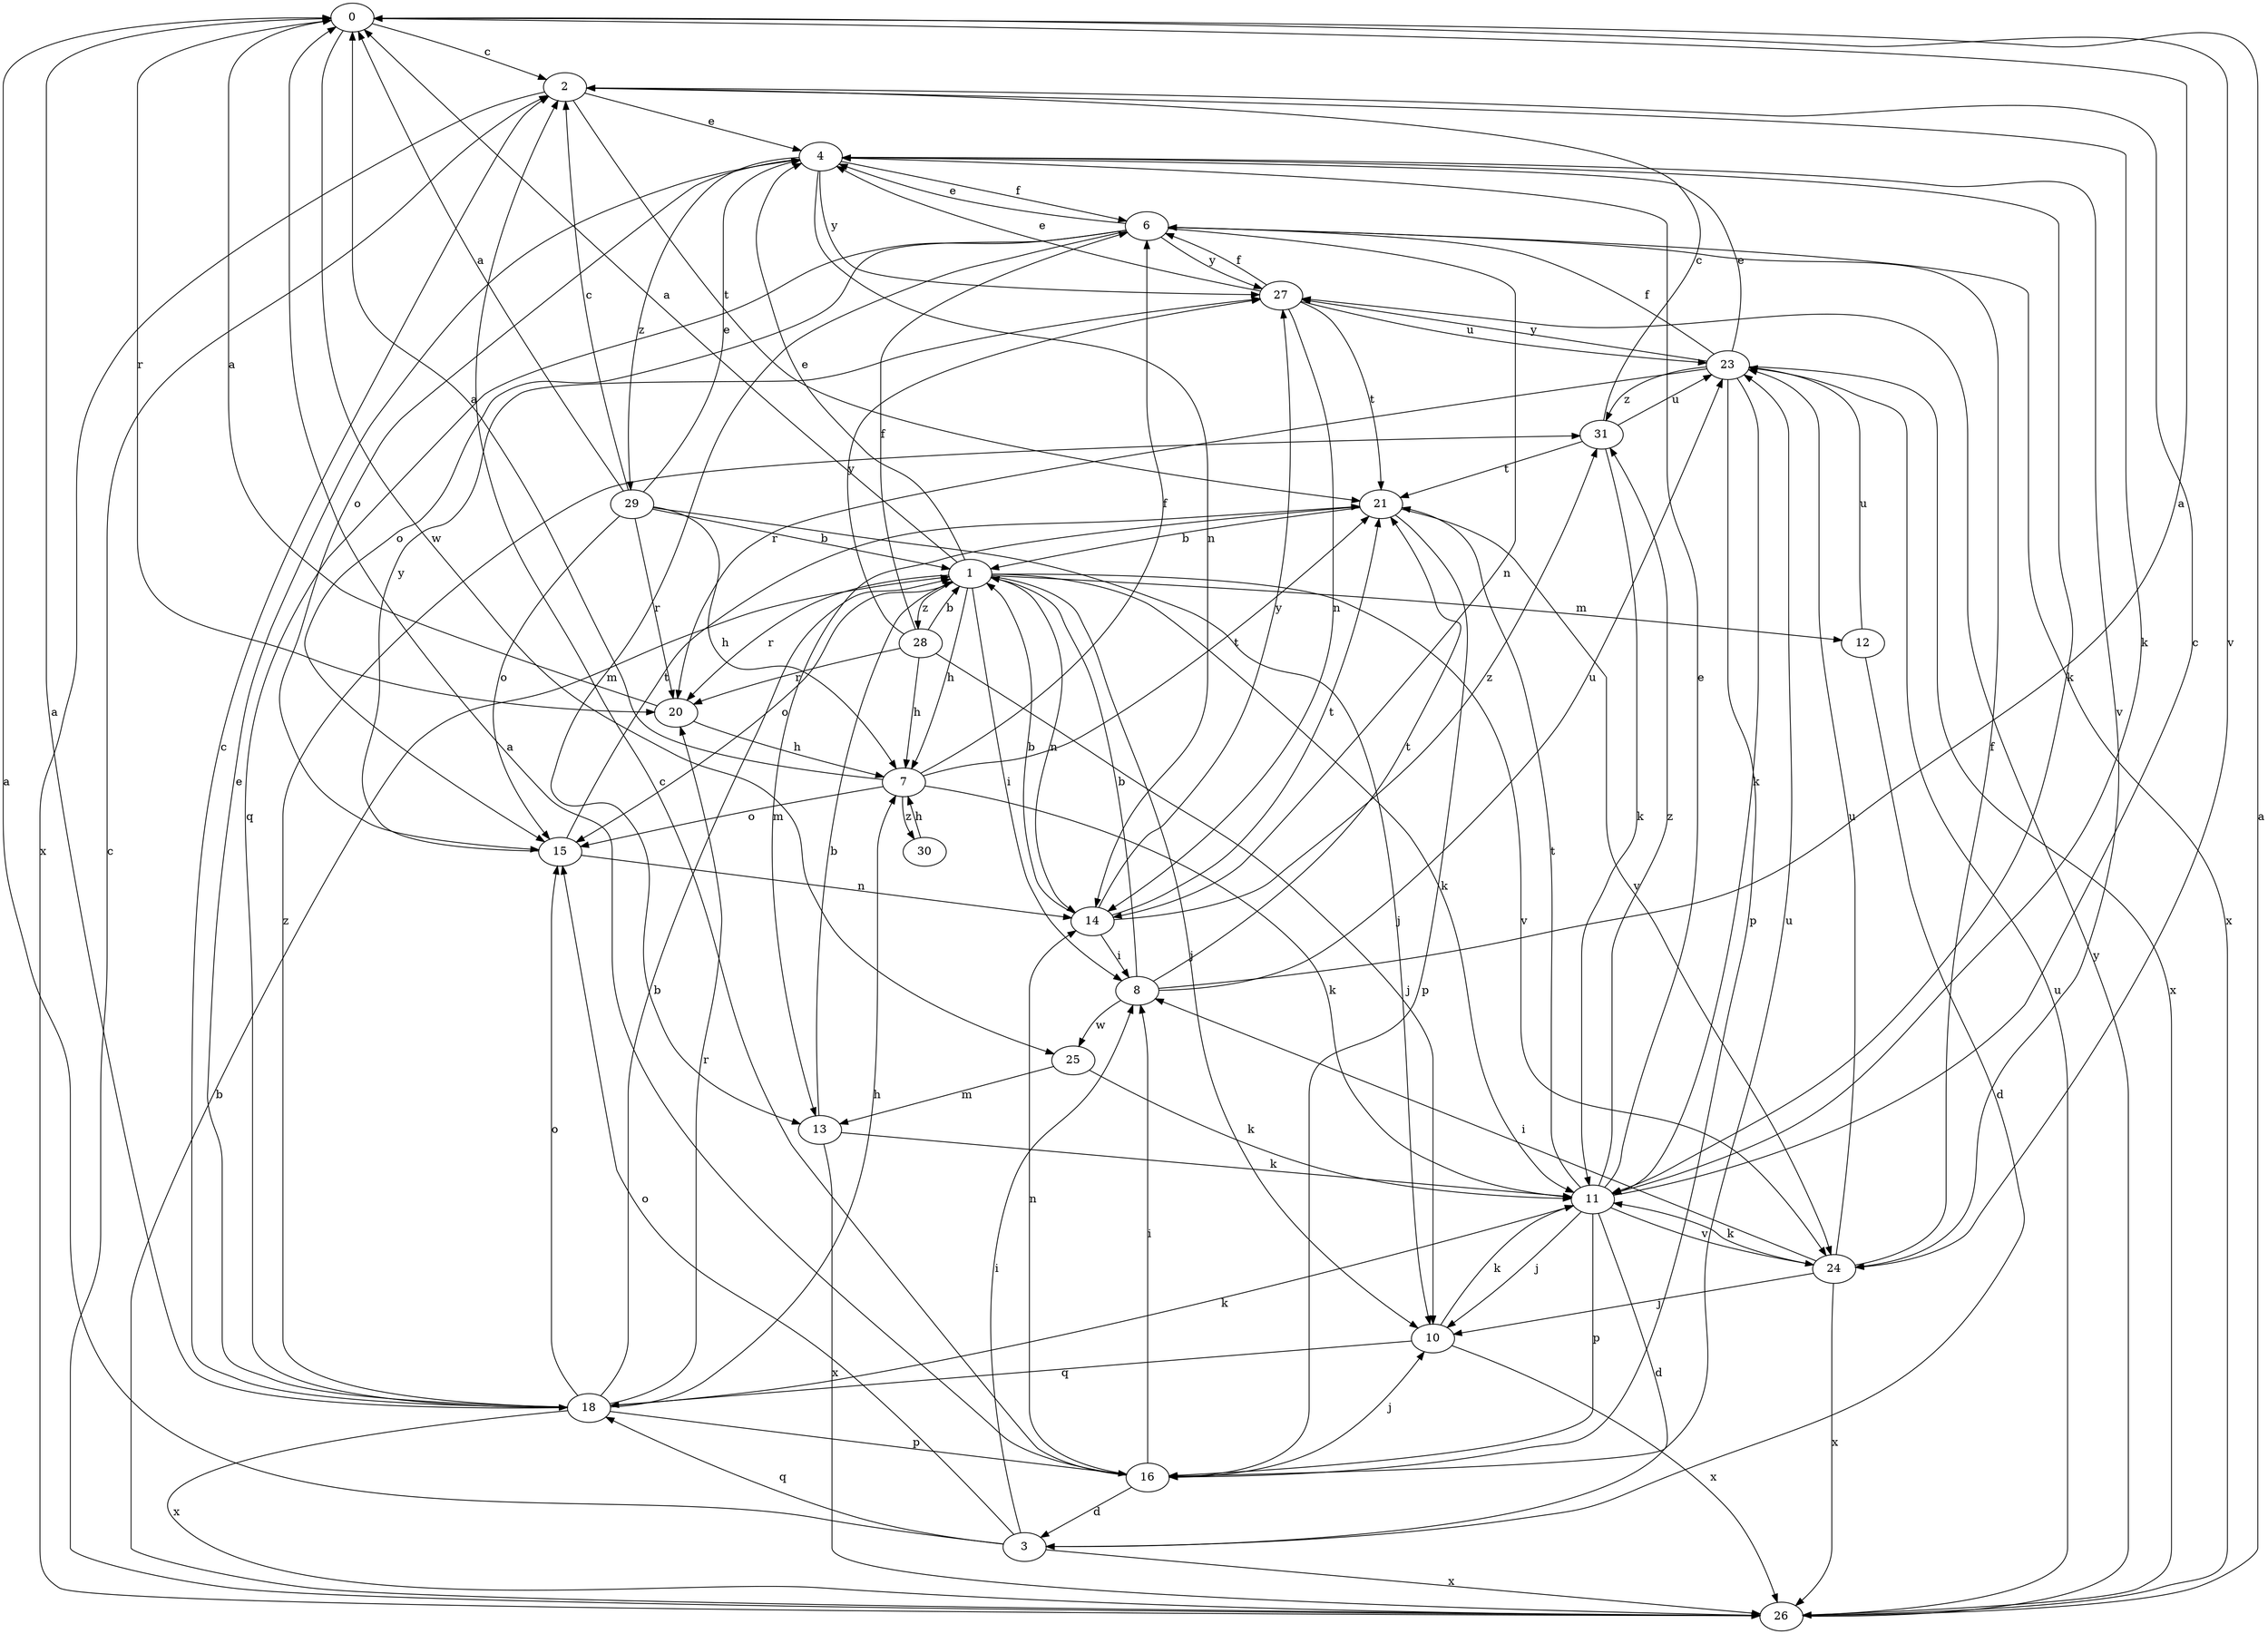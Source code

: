 strict digraph  {
0;
1;
2;
3;
4;
6;
7;
8;
10;
11;
12;
13;
14;
15;
16;
18;
20;
21;
23;
24;
25;
26;
27;
28;
29;
30;
31;
0 -> 2  [label=c];
0 -> 20  [label=r];
0 -> 24  [label=v];
0 -> 25  [label=w];
1 -> 0  [label=a];
1 -> 4  [label=e];
1 -> 7  [label=h];
1 -> 8  [label=i];
1 -> 10  [label=j];
1 -> 11  [label=k];
1 -> 12  [label=m];
1 -> 14  [label=n];
1 -> 15  [label=o];
1 -> 20  [label=r];
1 -> 24  [label=v];
1 -> 28  [label=z];
2 -> 4  [label=e];
2 -> 11  [label=k];
2 -> 21  [label=t];
2 -> 26  [label=x];
3 -> 0  [label=a];
3 -> 8  [label=i];
3 -> 15  [label=o];
3 -> 18  [label=q];
3 -> 26  [label=x];
4 -> 6  [label=f];
4 -> 11  [label=k];
4 -> 14  [label=n];
4 -> 15  [label=o];
4 -> 24  [label=v];
4 -> 27  [label=y];
4 -> 29  [label=z];
6 -> 4  [label=e];
6 -> 13  [label=m];
6 -> 14  [label=n];
6 -> 15  [label=o];
6 -> 18  [label=q];
6 -> 26  [label=x];
6 -> 27  [label=y];
7 -> 0  [label=a];
7 -> 6  [label=f];
7 -> 11  [label=k];
7 -> 15  [label=o];
7 -> 21  [label=t];
7 -> 30  [label=z];
8 -> 0  [label=a];
8 -> 1  [label=b];
8 -> 21  [label=t];
8 -> 23  [label=u];
8 -> 25  [label=w];
10 -> 11  [label=k];
10 -> 18  [label=q];
10 -> 26  [label=x];
11 -> 2  [label=c];
11 -> 3  [label=d];
11 -> 4  [label=e];
11 -> 10  [label=j];
11 -> 16  [label=p];
11 -> 21  [label=t];
11 -> 24  [label=v];
11 -> 31  [label=z];
12 -> 3  [label=d];
12 -> 23  [label=u];
13 -> 1  [label=b];
13 -> 11  [label=k];
13 -> 26  [label=x];
14 -> 1  [label=b];
14 -> 8  [label=i];
14 -> 21  [label=t];
14 -> 27  [label=y];
14 -> 31  [label=z];
15 -> 14  [label=n];
15 -> 21  [label=t];
15 -> 27  [label=y];
16 -> 0  [label=a];
16 -> 2  [label=c];
16 -> 3  [label=d];
16 -> 8  [label=i];
16 -> 10  [label=j];
16 -> 14  [label=n];
16 -> 23  [label=u];
18 -> 0  [label=a];
18 -> 1  [label=b];
18 -> 2  [label=c];
18 -> 4  [label=e];
18 -> 7  [label=h];
18 -> 11  [label=k];
18 -> 15  [label=o];
18 -> 16  [label=p];
18 -> 20  [label=r];
18 -> 26  [label=x];
18 -> 31  [label=z];
20 -> 0  [label=a];
20 -> 7  [label=h];
21 -> 1  [label=b];
21 -> 13  [label=m];
21 -> 16  [label=p];
21 -> 24  [label=v];
23 -> 4  [label=e];
23 -> 6  [label=f];
23 -> 11  [label=k];
23 -> 16  [label=p];
23 -> 20  [label=r];
23 -> 26  [label=x];
23 -> 27  [label=y];
23 -> 31  [label=z];
24 -> 6  [label=f];
24 -> 8  [label=i];
24 -> 10  [label=j];
24 -> 11  [label=k];
24 -> 23  [label=u];
24 -> 26  [label=x];
25 -> 11  [label=k];
25 -> 13  [label=m];
26 -> 0  [label=a];
26 -> 1  [label=b];
26 -> 2  [label=c];
26 -> 23  [label=u];
26 -> 27  [label=y];
27 -> 4  [label=e];
27 -> 6  [label=f];
27 -> 14  [label=n];
27 -> 21  [label=t];
27 -> 23  [label=u];
28 -> 1  [label=b];
28 -> 6  [label=f];
28 -> 7  [label=h];
28 -> 10  [label=j];
28 -> 20  [label=r];
28 -> 27  [label=y];
29 -> 0  [label=a];
29 -> 1  [label=b];
29 -> 2  [label=c];
29 -> 4  [label=e];
29 -> 7  [label=h];
29 -> 10  [label=j];
29 -> 15  [label=o];
29 -> 20  [label=r];
30 -> 7  [label=h];
31 -> 2  [label=c];
31 -> 11  [label=k];
31 -> 21  [label=t];
31 -> 23  [label=u];
}
